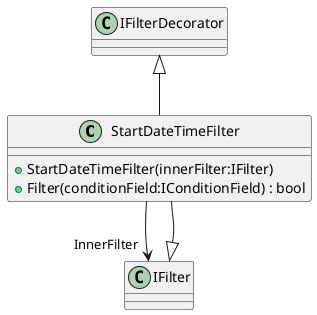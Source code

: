 @startuml
class StartDateTimeFilter {
    + StartDateTimeFilter(innerFilter:IFilter)
    + Filter(conditionField:IConditionField) : bool
}
IFilter <|-- StartDateTimeFilter
IFilterDecorator <|-- StartDateTimeFilter
StartDateTimeFilter --> "InnerFilter" IFilter
@enduml
